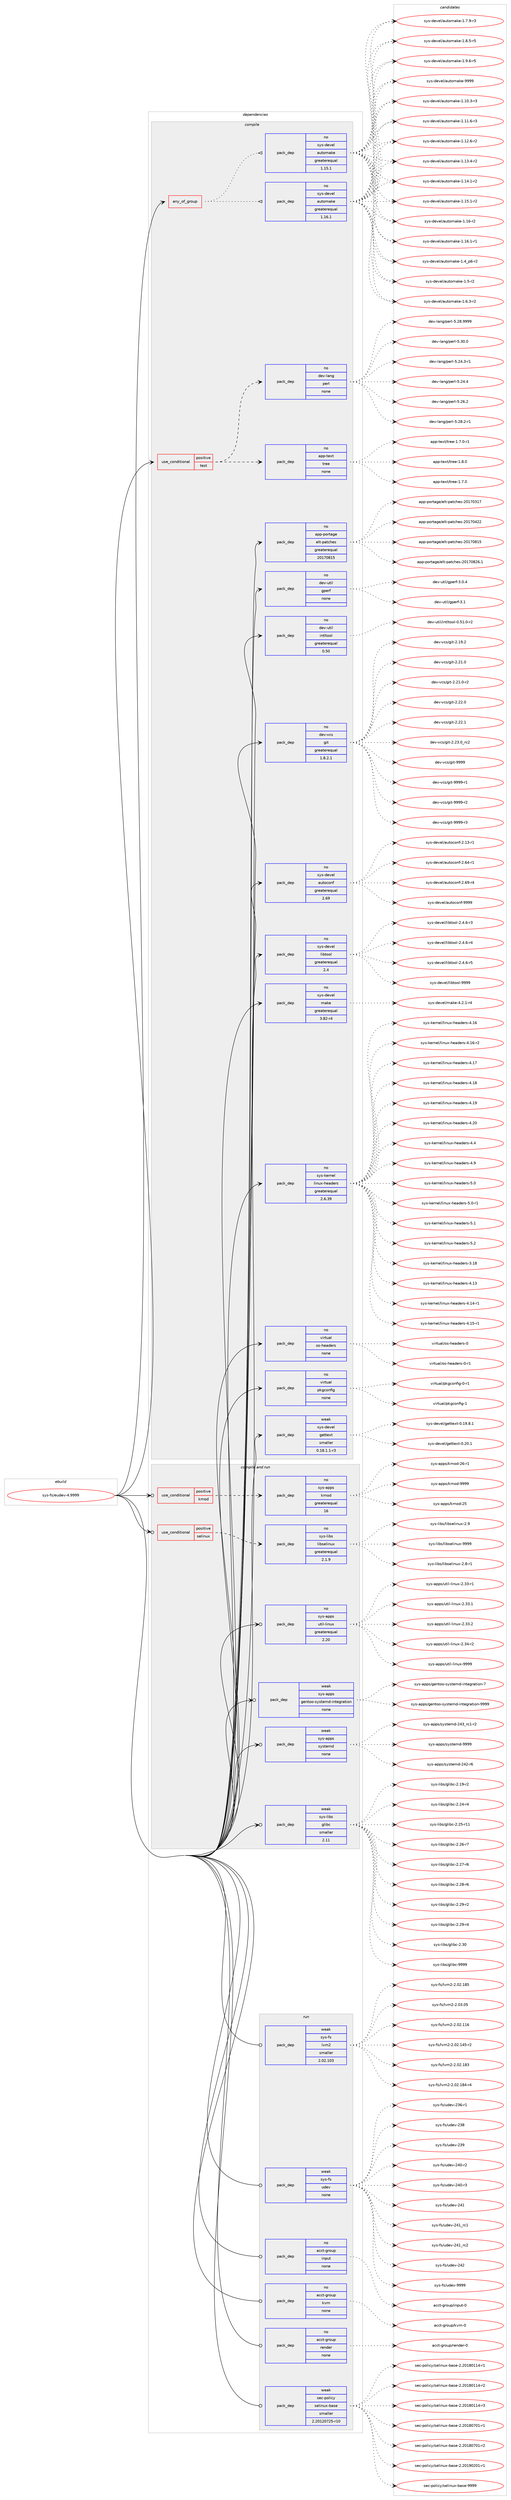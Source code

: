 digraph prolog {

# *************
# Graph options
# *************

newrank=true;
concentrate=true;
compound=true;
graph [rankdir=LR,fontname=Helvetica,fontsize=10,ranksep=1.5];#, ranksep=2.5, nodesep=0.2];
edge  [arrowhead=vee];
node  [fontname=Helvetica,fontsize=10];

# **********
# The ebuild
# **********

subgraph cluster_leftcol {
color=gray;
rank=same;
label=<<i>ebuild</i>>;
id [label="sys-fs/eudev-4.9999", color=red, width=4, href="../sys-fs/eudev-4.9999.svg"];
}

# ****************
# The dependencies
# ****************

subgraph cluster_midcol {
color=gray;
label=<<i>dependencies</i>>;
subgraph cluster_compile {
fillcolor="#eeeeee";
style=filled;
label=<<i>compile</i>>;
subgraph any16 {
dependency1351 [label=<<TABLE BORDER="0" CELLBORDER="1" CELLSPACING="0" CELLPADDING="4"><TR><TD CELLPADDING="10">any_of_group</TD></TR></TABLE>>, shape=none, color=red];subgraph pack1013 {
dependency1352 [label=<<TABLE BORDER="0" CELLBORDER="1" CELLSPACING="0" CELLPADDING="4" WIDTH="220"><TR><TD ROWSPAN="6" CELLPADDING="30">pack_dep</TD></TR><TR><TD WIDTH="110">no</TD></TR><TR><TD>sys-devel</TD></TR><TR><TD>automake</TD></TR><TR><TD>greaterequal</TD></TR><TR><TD>1.16.1</TD></TR></TABLE>>, shape=none, color=blue];
}
dependency1351:e -> dependency1352:w [weight=20,style="dotted",arrowhead="oinv"];
subgraph pack1014 {
dependency1353 [label=<<TABLE BORDER="0" CELLBORDER="1" CELLSPACING="0" CELLPADDING="4" WIDTH="220"><TR><TD ROWSPAN="6" CELLPADDING="30">pack_dep</TD></TR><TR><TD WIDTH="110">no</TD></TR><TR><TD>sys-devel</TD></TR><TR><TD>automake</TD></TR><TR><TD>greaterequal</TD></TR><TR><TD>1.15.1</TD></TR></TABLE>>, shape=none, color=blue];
}
dependency1351:e -> dependency1353:w [weight=20,style="dotted",arrowhead="oinv"];
}
id:e -> dependency1351:w [weight=20,style="solid",arrowhead="vee"];
subgraph cond323 {
dependency1354 [label=<<TABLE BORDER="0" CELLBORDER="1" CELLSPACING="0" CELLPADDING="4"><TR><TD ROWSPAN="3" CELLPADDING="10">use_conditional</TD></TR><TR><TD>positive</TD></TR><TR><TD>test</TD></TR></TABLE>>, shape=none, color=red];
subgraph pack1015 {
dependency1355 [label=<<TABLE BORDER="0" CELLBORDER="1" CELLSPACING="0" CELLPADDING="4" WIDTH="220"><TR><TD ROWSPAN="6" CELLPADDING="30">pack_dep</TD></TR><TR><TD WIDTH="110">no</TD></TR><TR><TD>app-text</TD></TR><TR><TD>tree</TD></TR><TR><TD>none</TD></TR><TR><TD></TD></TR></TABLE>>, shape=none, color=blue];
}
dependency1354:e -> dependency1355:w [weight=20,style="dashed",arrowhead="vee"];
subgraph pack1016 {
dependency1356 [label=<<TABLE BORDER="0" CELLBORDER="1" CELLSPACING="0" CELLPADDING="4" WIDTH="220"><TR><TD ROWSPAN="6" CELLPADDING="30">pack_dep</TD></TR><TR><TD WIDTH="110">no</TD></TR><TR><TD>dev-lang</TD></TR><TR><TD>perl</TD></TR><TR><TD>none</TD></TR><TR><TD></TD></TR></TABLE>>, shape=none, color=blue];
}
dependency1354:e -> dependency1356:w [weight=20,style="dashed",arrowhead="vee"];
}
id:e -> dependency1354:w [weight=20,style="solid",arrowhead="vee"];
subgraph pack1017 {
dependency1357 [label=<<TABLE BORDER="0" CELLBORDER="1" CELLSPACING="0" CELLPADDING="4" WIDTH="220"><TR><TD ROWSPAN="6" CELLPADDING="30">pack_dep</TD></TR><TR><TD WIDTH="110">no</TD></TR><TR><TD>app-portage</TD></TR><TR><TD>elt-patches</TD></TR><TR><TD>greaterequal</TD></TR><TR><TD>20170815</TD></TR></TABLE>>, shape=none, color=blue];
}
id:e -> dependency1357:w [weight=20,style="solid",arrowhead="vee"];
subgraph pack1018 {
dependency1358 [label=<<TABLE BORDER="0" CELLBORDER="1" CELLSPACING="0" CELLPADDING="4" WIDTH="220"><TR><TD ROWSPAN="6" CELLPADDING="30">pack_dep</TD></TR><TR><TD WIDTH="110">no</TD></TR><TR><TD>dev-util</TD></TR><TR><TD>gperf</TD></TR><TR><TD>none</TD></TR><TR><TD></TD></TR></TABLE>>, shape=none, color=blue];
}
id:e -> dependency1358:w [weight=20,style="solid",arrowhead="vee"];
subgraph pack1019 {
dependency1359 [label=<<TABLE BORDER="0" CELLBORDER="1" CELLSPACING="0" CELLPADDING="4" WIDTH="220"><TR><TD ROWSPAN="6" CELLPADDING="30">pack_dep</TD></TR><TR><TD WIDTH="110">no</TD></TR><TR><TD>dev-util</TD></TR><TR><TD>intltool</TD></TR><TR><TD>greaterequal</TD></TR><TR><TD>0.50</TD></TR></TABLE>>, shape=none, color=blue];
}
id:e -> dependency1359:w [weight=20,style="solid",arrowhead="vee"];
subgraph pack1020 {
dependency1360 [label=<<TABLE BORDER="0" CELLBORDER="1" CELLSPACING="0" CELLPADDING="4" WIDTH="220"><TR><TD ROWSPAN="6" CELLPADDING="30">pack_dep</TD></TR><TR><TD WIDTH="110">no</TD></TR><TR><TD>dev-vcs</TD></TR><TR><TD>git</TD></TR><TR><TD>greaterequal</TD></TR><TR><TD>1.8.2.1</TD></TR></TABLE>>, shape=none, color=blue];
}
id:e -> dependency1360:w [weight=20,style="solid",arrowhead="vee"];
subgraph pack1021 {
dependency1361 [label=<<TABLE BORDER="0" CELLBORDER="1" CELLSPACING="0" CELLPADDING="4" WIDTH="220"><TR><TD ROWSPAN="6" CELLPADDING="30">pack_dep</TD></TR><TR><TD WIDTH="110">no</TD></TR><TR><TD>sys-devel</TD></TR><TR><TD>autoconf</TD></TR><TR><TD>greaterequal</TD></TR><TR><TD>2.69</TD></TR></TABLE>>, shape=none, color=blue];
}
id:e -> dependency1361:w [weight=20,style="solid",arrowhead="vee"];
subgraph pack1022 {
dependency1362 [label=<<TABLE BORDER="0" CELLBORDER="1" CELLSPACING="0" CELLPADDING="4" WIDTH="220"><TR><TD ROWSPAN="6" CELLPADDING="30">pack_dep</TD></TR><TR><TD WIDTH="110">no</TD></TR><TR><TD>sys-devel</TD></TR><TR><TD>libtool</TD></TR><TR><TD>greaterequal</TD></TR><TR><TD>2.4</TD></TR></TABLE>>, shape=none, color=blue];
}
id:e -> dependency1362:w [weight=20,style="solid",arrowhead="vee"];
subgraph pack1023 {
dependency1363 [label=<<TABLE BORDER="0" CELLBORDER="1" CELLSPACING="0" CELLPADDING="4" WIDTH="220"><TR><TD ROWSPAN="6" CELLPADDING="30">pack_dep</TD></TR><TR><TD WIDTH="110">no</TD></TR><TR><TD>sys-devel</TD></TR><TR><TD>make</TD></TR><TR><TD>greaterequal</TD></TR><TR><TD>3.82-r4</TD></TR></TABLE>>, shape=none, color=blue];
}
id:e -> dependency1363:w [weight=20,style="solid",arrowhead="vee"];
subgraph pack1024 {
dependency1364 [label=<<TABLE BORDER="0" CELLBORDER="1" CELLSPACING="0" CELLPADDING="4" WIDTH="220"><TR><TD ROWSPAN="6" CELLPADDING="30">pack_dep</TD></TR><TR><TD WIDTH="110">no</TD></TR><TR><TD>sys-kernel</TD></TR><TR><TD>linux-headers</TD></TR><TR><TD>greaterequal</TD></TR><TR><TD>2.6.39</TD></TR></TABLE>>, shape=none, color=blue];
}
id:e -> dependency1364:w [weight=20,style="solid",arrowhead="vee"];
subgraph pack1025 {
dependency1365 [label=<<TABLE BORDER="0" CELLBORDER="1" CELLSPACING="0" CELLPADDING="4" WIDTH="220"><TR><TD ROWSPAN="6" CELLPADDING="30">pack_dep</TD></TR><TR><TD WIDTH="110">no</TD></TR><TR><TD>virtual</TD></TR><TR><TD>os-headers</TD></TR><TR><TD>none</TD></TR><TR><TD></TD></TR></TABLE>>, shape=none, color=blue];
}
id:e -> dependency1365:w [weight=20,style="solid",arrowhead="vee"];
subgraph pack1026 {
dependency1366 [label=<<TABLE BORDER="0" CELLBORDER="1" CELLSPACING="0" CELLPADDING="4" WIDTH="220"><TR><TD ROWSPAN="6" CELLPADDING="30">pack_dep</TD></TR><TR><TD WIDTH="110">no</TD></TR><TR><TD>virtual</TD></TR><TR><TD>pkgconfig</TD></TR><TR><TD>none</TD></TR><TR><TD></TD></TR></TABLE>>, shape=none, color=blue];
}
id:e -> dependency1366:w [weight=20,style="solid",arrowhead="vee"];
subgraph pack1027 {
dependency1367 [label=<<TABLE BORDER="0" CELLBORDER="1" CELLSPACING="0" CELLPADDING="4" WIDTH="220"><TR><TD ROWSPAN="6" CELLPADDING="30">pack_dep</TD></TR><TR><TD WIDTH="110">weak</TD></TR><TR><TD>sys-devel</TD></TR><TR><TD>gettext</TD></TR><TR><TD>smaller</TD></TR><TR><TD>0.18.1.1-r3</TD></TR></TABLE>>, shape=none, color=blue];
}
id:e -> dependency1367:w [weight=20,style="solid",arrowhead="vee"];
}
subgraph cluster_compileandrun {
fillcolor="#eeeeee";
style=filled;
label=<<i>compile and run</i>>;
subgraph cond324 {
dependency1368 [label=<<TABLE BORDER="0" CELLBORDER="1" CELLSPACING="0" CELLPADDING="4"><TR><TD ROWSPAN="3" CELLPADDING="10">use_conditional</TD></TR><TR><TD>positive</TD></TR><TR><TD>kmod</TD></TR></TABLE>>, shape=none, color=red];
subgraph pack1028 {
dependency1369 [label=<<TABLE BORDER="0" CELLBORDER="1" CELLSPACING="0" CELLPADDING="4" WIDTH="220"><TR><TD ROWSPAN="6" CELLPADDING="30">pack_dep</TD></TR><TR><TD WIDTH="110">no</TD></TR><TR><TD>sys-apps</TD></TR><TR><TD>kmod</TD></TR><TR><TD>greaterequal</TD></TR><TR><TD>16</TD></TR></TABLE>>, shape=none, color=blue];
}
dependency1368:e -> dependency1369:w [weight=20,style="dashed",arrowhead="vee"];
}
id:e -> dependency1368:w [weight=20,style="solid",arrowhead="odotvee"];
subgraph cond325 {
dependency1370 [label=<<TABLE BORDER="0" CELLBORDER="1" CELLSPACING="0" CELLPADDING="4"><TR><TD ROWSPAN="3" CELLPADDING="10">use_conditional</TD></TR><TR><TD>positive</TD></TR><TR><TD>selinux</TD></TR></TABLE>>, shape=none, color=red];
subgraph pack1029 {
dependency1371 [label=<<TABLE BORDER="0" CELLBORDER="1" CELLSPACING="0" CELLPADDING="4" WIDTH="220"><TR><TD ROWSPAN="6" CELLPADDING="30">pack_dep</TD></TR><TR><TD WIDTH="110">no</TD></TR><TR><TD>sys-libs</TD></TR><TR><TD>libselinux</TD></TR><TR><TD>greaterequal</TD></TR><TR><TD>2.1.9</TD></TR></TABLE>>, shape=none, color=blue];
}
dependency1370:e -> dependency1371:w [weight=20,style="dashed",arrowhead="vee"];
}
id:e -> dependency1370:w [weight=20,style="solid",arrowhead="odotvee"];
subgraph pack1030 {
dependency1372 [label=<<TABLE BORDER="0" CELLBORDER="1" CELLSPACING="0" CELLPADDING="4" WIDTH="220"><TR><TD ROWSPAN="6" CELLPADDING="30">pack_dep</TD></TR><TR><TD WIDTH="110">no</TD></TR><TR><TD>sys-apps</TD></TR><TR><TD>util-linux</TD></TR><TR><TD>greaterequal</TD></TR><TR><TD>2.20</TD></TR></TABLE>>, shape=none, color=blue];
}
id:e -> dependency1372:w [weight=20,style="solid",arrowhead="odotvee"];
subgraph pack1031 {
dependency1373 [label=<<TABLE BORDER="0" CELLBORDER="1" CELLSPACING="0" CELLPADDING="4" WIDTH="220"><TR><TD ROWSPAN="6" CELLPADDING="30">pack_dep</TD></TR><TR><TD WIDTH="110">weak</TD></TR><TR><TD>sys-apps</TD></TR><TR><TD>gentoo-systemd-integration</TD></TR><TR><TD>none</TD></TR><TR><TD></TD></TR></TABLE>>, shape=none, color=blue];
}
id:e -> dependency1373:w [weight=20,style="solid",arrowhead="odotvee"];
subgraph pack1032 {
dependency1374 [label=<<TABLE BORDER="0" CELLBORDER="1" CELLSPACING="0" CELLPADDING="4" WIDTH="220"><TR><TD ROWSPAN="6" CELLPADDING="30">pack_dep</TD></TR><TR><TD WIDTH="110">weak</TD></TR><TR><TD>sys-apps</TD></TR><TR><TD>systemd</TD></TR><TR><TD>none</TD></TR><TR><TD></TD></TR></TABLE>>, shape=none, color=blue];
}
id:e -> dependency1374:w [weight=20,style="solid",arrowhead="odotvee"];
subgraph pack1033 {
dependency1375 [label=<<TABLE BORDER="0" CELLBORDER="1" CELLSPACING="0" CELLPADDING="4" WIDTH="220"><TR><TD ROWSPAN="6" CELLPADDING="30">pack_dep</TD></TR><TR><TD WIDTH="110">weak</TD></TR><TR><TD>sys-libs</TD></TR><TR><TD>glibc</TD></TR><TR><TD>smaller</TD></TR><TR><TD>2.11</TD></TR></TABLE>>, shape=none, color=blue];
}
id:e -> dependency1375:w [weight=20,style="solid",arrowhead="odotvee"];
}
subgraph cluster_run {
fillcolor="#eeeeee";
style=filled;
label=<<i>run</i>>;
subgraph pack1034 {
dependency1376 [label=<<TABLE BORDER="0" CELLBORDER="1" CELLSPACING="0" CELLPADDING="4" WIDTH="220"><TR><TD ROWSPAN="6" CELLPADDING="30">pack_dep</TD></TR><TR><TD WIDTH="110">no</TD></TR><TR><TD>acct-group</TD></TR><TR><TD>input</TD></TR><TR><TD>none</TD></TR><TR><TD></TD></TR></TABLE>>, shape=none, color=blue];
}
id:e -> dependency1376:w [weight=20,style="solid",arrowhead="odot"];
subgraph pack1035 {
dependency1377 [label=<<TABLE BORDER="0" CELLBORDER="1" CELLSPACING="0" CELLPADDING="4" WIDTH="220"><TR><TD ROWSPAN="6" CELLPADDING="30">pack_dep</TD></TR><TR><TD WIDTH="110">no</TD></TR><TR><TD>acct-group</TD></TR><TR><TD>kvm</TD></TR><TR><TD>none</TD></TR><TR><TD></TD></TR></TABLE>>, shape=none, color=blue];
}
id:e -> dependency1377:w [weight=20,style="solid",arrowhead="odot"];
subgraph pack1036 {
dependency1378 [label=<<TABLE BORDER="0" CELLBORDER="1" CELLSPACING="0" CELLPADDING="4" WIDTH="220"><TR><TD ROWSPAN="6" CELLPADDING="30">pack_dep</TD></TR><TR><TD WIDTH="110">no</TD></TR><TR><TD>acct-group</TD></TR><TR><TD>render</TD></TR><TR><TD>none</TD></TR><TR><TD></TD></TR></TABLE>>, shape=none, color=blue];
}
id:e -> dependency1378:w [weight=20,style="solid",arrowhead="odot"];
subgraph pack1037 {
dependency1379 [label=<<TABLE BORDER="0" CELLBORDER="1" CELLSPACING="0" CELLPADDING="4" WIDTH="220"><TR><TD ROWSPAN="6" CELLPADDING="30">pack_dep</TD></TR><TR><TD WIDTH="110">weak</TD></TR><TR><TD>sec-policy</TD></TR><TR><TD>selinux-base</TD></TR><TR><TD>smaller</TD></TR><TR><TD>2.20120725-r10</TD></TR></TABLE>>, shape=none, color=blue];
}
id:e -> dependency1379:w [weight=20,style="solid",arrowhead="odot"];
subgraph pack1038 {
dependency1380 [label=<<TABLE BORDER="0" CELLBORDER="1" CELLSPACING="0" CELLPADDING="4" WIDTH="220"><TR><TD ROWSPAN="6" CELLPADDING="30">pack_dep</TD></TR><TR><TD WIDTH="110">weak</TD></TR><TR><TD>sys-fs</TD></TR><TR><TD>lvm2</TD></TR><TR><TD>smaller</TD></TR><TR><TD>2.02.103</TD></TR></TABLE>>, shape=none, color=blue];
}
id:e -> dependency1380:w [weight=20,style="solid",arrowhead="odot"];
subgraph pack1039 {
dependency1381 [label=<<TABLE BORDER="0" CELLBORDER="1" CELLSPACING="0" CELLPADDING="4" WIDTH="220"><TR><TD ROWSPAN="6" CELLPADDING="30">pack_dep</TD></TR><TR><TD WIDTH="110">weak</TD></TR><TR><TD>sys-fs</TD></TR><TR><TD>udev</TD></TR><TR><TD>none</TD></TR><TR><TD></TD></TR></TABLE>>, shape=none, color=blue];
}
id:e -> dependency1381:w [weight=20,style="solid",arrowhead="odot"];
}
}

# **************
# The candidates
# **************

subgraph cluster_choices {
rank=same;
color=gray;
label=<<i>candidates</i>>;

subgraph choice1013 {
color=black;
nodesep=1;
choice11512111545100101118101108479711711611110997107101454946494846514511451 [label="sys-devel/automake-1.10.3-r3", color=red, width=4,href="../sys-devel/automake-1.10.3-r3.svg"];
choice11512111545100101118101108479711711611110997107101454946494946544511451 [label="sys-devel/automake-1.11.6-r3", color=red, width=4,href="../sys-devel/automake-1.11.6-r3.svg"];
choice11512111545100101118101108479711711611110997107101454946495046544511450 [label="sys-devel/automake-1.12.6-r2", color=red, width=4,href="../sys-devel/automake-1.12.6-r2.svg"];
choice11512111545100101118101108479711711611110997107101454946495146524511450 [label="sys-devel/automake-1.13.4-r2", color=red, width=4,href="../sys-devel/automake-1.13.4-r2.svg"];
choice11512111545100101118101108479711711611110997107101454946495246494511450 [label="sys-devel/automake-1.14.1-r2", color=red, width=4,href="../sys-devel/automake-1.14.1-r2.svg"];
choice11512111545100101118101108479711711611110997107101454946495346494511450 [label="sys-devel/automake-1.15.1-r2", color=red, width=4,href="../sys-devel/automake-1.15.1-r2.svg"];
choice1151211154510010111810110847971171161111099710710145494649544511450 [label="sys-devel/automake-1.16-r2", color=red, width=4,href="../sys-devel/automake-1.16-r2.svg"];
choice11512111545100101118101108479711711611110997107101454946495446494511449 [label="sys-devel/automake-1.16.1-r1", color=red, width=4,href="../sys-devel/automake-1.16.1-r1.svg"];
choice115121115451001011181011084797117116111109971071014549465295112544511450 [label="sys-devel/automake-1.4_p6-r2", color=red, width=4,href="../sys-devel/automake-1.4_p6-r2.svg"];
choice11512111545100101118101108479711711611110997107101454946534511450 [label="sys-devel/automake-1.5-r2", color=red, width=4,href="../sys-devel/automake-1.5-r2.svg"];
choice115121115451001011181011084797117116111109971071014549465446514511450 [label="sys-devel/automake-1.6.3-r2", color=red, width=4,href="../sys-devel/automake-1.6.3-r2.svg"];
choice115121115451001011181011084797117116111109971071014549465546574511451 [label="sys-devel/automake-1.7.9-r3", color=red, width=4,href="../sys-devel/automake-1.7.9-r3.svg"];
choice115121115451001011181011084797117116111109971071014549465646534511453 [label="sys-devel/automake-1.8.5-r5", color=red, width=4,href="../sys-devel/automake-1.8.5-r5.svg"];
choice115121115451001011181011084797117116111109971071014549465746544511453 [label="sys-devel/automake-1.9.6-r5", color=red, width=4,href="../sys-devel/automake-1.9.6-r5.svg"];
choice115121115451001011181011084797117116111109971071014557575757 [label="sys-devel/automake-9999", color=red, width=4,href="../sys-devel/automake-9999.svg"];
dependency1352:e -> choice11512111545100101118101108479711711611110997107101454946494846514511451:w [style=dotted,weight="100"];
dependency1352:e -> choice11512111545100101118101108479711711611110997107101454946494946544511451:w [style=dotted,weight="100"];
dependency1352:e -> choice11512111545100101118101108479711711611110997107101454946495046544511450:w [style=dotted,weight="100"];
dependency1352:e -> choice11512111545100101118101108479711711611110997107101454946495146524511450:w [style=dotted,weight="100"];
dependency1352:e -> choice11512111545100101118101108479711711611110997107101454946495246494511450:w [style=dotted,weight="100"];
dependency1352:e -> choice11512111545100101118101108479711711611110997107101454946495346494511450:w [style=dotted,weight="100"];
dependency1352:e -> choice1151211154510010111810110847971171161111099710710145494649544511450:w [style=dotted,weight="100"];
dependency1352:e -> choice11512111545100101118101108479711711611110997107101454946495446494511449:w [style=dotted,weight="100"];
dependency1352:e -> choice115121115451001011181011084797117116111109971071014549465295112544511450:w [style=dotted,weight="100"];
dependency1352:e -> choice11512111545100101118101108479711711611110997107101454946534511450:w [style=dotted,weight="100"];
dependency1352:e -> choice115121115451001011181011084797117116111109971071014549465446514511450:w [style=dotted,weight="100"];
dependency1352:e -> choice115121115451001011181011084797117116111109971071014549465546574511451:w [style=dotted,weight="100"];
dependency1352:e -> choice115121115451001011181011084797117116111109971071014549465646534511453:w [style=dotted,weight="100"];
dependency1352:e -> choice115121115451001011181011084797117116111109971071014549465746544511453:w [style=dotted,weight="100"];
dependency1352:e -> choice115121115451001011181011084797117116111109971071014557575757:w [style=dotted,weight="100"];
}
subgraph choice1014 {
color=black;
nodesep=1;
choice11512111545100101118101108479711711611110997107101454946494846514511451 [label="sys-devel/automake-1.10.3-r3", color=red, width=4,href="../sys-devel/automake-1.10.3-r3.svg"];
choice11512111545100101118101108479711711611110997107101454946494946544511451 [label="sys-devel/automake-1.11.6-r3", color=red, width=4,href="../sys-devel/automake-1.11.6-r3.svg"];
choice11512111545100101118101108479711711611110997107101454946495046544511450 [label="sys-devel/automake-1.12.6-r2", color=red, width=4,href="../sys-devel/automake-1.12.6-r2.svg"];
choice11512111545100101118101108479711711611110997107101454946495146524511450 [label="sys-devel/automake-1.13.4-r2", color=red, width=4,href="../sys-devel/automake-1.13.4-r2.svg"];
choice11512111545100101118101108479711711611110997107101454946495246494511450 [label="sys-devel/automake-1.14.1-r2", color=red, width=4,href="../sys-devel/automake-1.14.1-r2.svg"];
choice11512111545100101118101108479711711611110997107101454946495346494511450 [label="sys-devel/automake-1.15.1-r2", color=red, width=4,href="../sys-devel/automake-1.15.1-r2.svg"];
choice1151211154510010111810110847971171161111099710710145494649544511450 [label="sys-devel/automake-1.16-r2", color=red, width=4,href="../sys-devel/automake-1.16-r2.svg"];
choice11512111545100101118101108479711711611110997107101454946495446494511449 [label="sys-devel/automake-1.16.1-r1", color=red, width=4,href="../sys-devel/automake-1.16.1-r1.svg"];
choice115121115451001011181011084797117116111109971071014549465295112544511450 [label="sys-devel/automake-1.4_p6-r2", color=red, width=4,href="../sys-devel/automake-1.4_p6-r2.svg"];
choice11512111545100101118101108479711711611110997107101454946534511450 [label="sys-devel/automake-1.5-r2", color=red, width=4,href="../sys-devel/automake-1.5-r2.svg"];
choice115121115451001011181011084797117116111109971071014549465446514511450 [label="sys-devel/automake-1.6.3-r2", color=red, width=4,href="../sys-devel/automake-1.6.3-r2.svg"];
choice115121115451001011181011084797117116111109971071014549465546574511451 [label="sys-devel/automake-1.7.9-r3", color=red, width=4,href="../sys-devel/automake-1.7.9-r3.svg"];
choice115121115451001011181011084797117116111109971071014549465646534511453 [label="sys-devel/automake-1.8.5-r5", color=red, width=4,href="../sys-devel/automake-1.8.5-r5.svg"];
choice115121115451001011181011084797117116111109971071014549465746544511453 [label="sys-devel/automake-1.9.6-r5", color=red, width=4,href="../sys-devel/automake-1.9.6-r5.svg"];
choice115121115451001011181011084797117116111109971071014557575757 [label="sys-devel/automake-9999", color=red, width=4,href="../sys-devel/automake-9999.svg"];
dependency1353:e -> choice11512111545100101118101108479711711611110997107101454946494846514511451:w [style=dotted,weight="100"];
dependency1353:e -> choice11512111545100101118101108479711711611110997107101454946494946544511451:w [style=dotted,weight="100"];
dependency1353:e -> choice11512111545100101118101108479711711611110997107101454946495046544511450:w [style=dotted,weight="100"];
dependency1353:e -> choice11512111545100101118101108479711711611110997107101454946495146524511450:w [style=dotted,weight="100"];
dependency1353:e -> choice11512111545100101118101108479711711611110997107101454946495246494511450:w [style=dotted,weight="100"];
dependency1353:e -> choice11512111545100101118101108479711711611110997107101454946495346494511450:w [style=dotted,weight="100"];
dependency1353:e -> choice1151211154510010111810110847971171161111099710710145494649544511450:w [style=dotted,weight="100"];
dependency1353:e -> choice11512111545100101118101108479711711611110997107101454946495446494511449:w [style=dotted,weight="100"];
dependency1353:e -> choice115121115451001011181011084797117116111109971071014549465295112544511450:w [style=dotted,weight="100"];
dependency1353:e -> choice11512111545100101118101108479711711611110997107101454946534511450:w [style=dotted,weight="100"];
dependency1353:e -> choice115121115451001011181011084797117116111109971071014549465446514511450:w [style=dotted,weight="100"];
dependency1353:e -> choice115121115451001011181011084797117116111109971071014549465546574511451:w [style=dotted,weight="100"];
dependency1353:e -> choice115121115451001011181011084797117116111109971071014549465646534511453:w [style=dotted,weight="100"];
dependency1353:e -> choice115121115451001011181011084797117116111109971071014549465746544511453:w [style=dotted,weight="100"];
dependency1353:e -> choice115121115451001011181011084797117116111109971071014557575757:w [style=dotted,weight="100"];
}
subgraph choice1015 {
color=black;
nodesep=1;
choice971121124511610112011647116114101101454946554648 [label="app-text/tree-1.7.0", color=red, width=4,href="../app-text/tree-1.7.0.svg"];
choice9711211245116101120116471161141011014549465546484511449 [label="app-text/tree-1.7.0-r1", color=red, width=4,href="../app-text/tree-1.7.0-r1.svg"];
choice971121124511610112011647116114101101454946564648 [label="app-text/tree-1.8.0", color=red, width=4,href="../app-text/tree-1.8.0.svg"];
dependency1355:e -> choice971121124511610112011647116114101101454946554648:w [style=dotted,weight="100"];
dependency1355:e -> choice9711211245116101120116471161141011014549465546484511449:w [style=dotted,weight="100"];
dependency1355:e -> choice971121124511610112011647116114101101454946564648:w [style=dotted,weight="100"];
}
subgraph choice1016 {
color=black;
nodesep=1;
choice100101118451089711010347112101114108455346505246514511449 [label="dev-lang/perl-5.24.3-r1", color=red, width=4,href="../dev-lang/perl-5.24.3-r1.svg"];
choice10010111845108971101034711210111410845534650524652 [label="dev-lang/perl-5.24.4", color=red, width=4,href="../dev-lang/perl-5.24.4.svg"];
choice10010111845108971101034711210111410845534650544650 [label="dev-lang/perl-5.26.2", color=red, width=4,href="../dev-lang/perl-5.26.2.svg"];
choice100101118451089711010347112101114108455346505646504511449 [label="dev-lang/perl-5.28.2-r1", color=red, width=4,href="../dev-lang/perl-5.28.2-r1.svg"];
choice10010111845108971101034711210111410845534650564657575757 [label="dev-lang/perl-5.28.9999", color=red, width=4,href="../dev-lang/perl-5.28.9999.svg"];
choice10010111845108971101034711210111410845534651484648 [label="dev-lang/perl-5.30.0", color=red, width=4,href="../dev-lang/perl-5.30.0.svg"];
dependency1356:e -> choice100101118451089711010347112101114108455346505246514511449:w [style=dotted,weight="100"];
dependency1356:e -> choice10010111845108971101034711210111410845534650524652:w [style=dotted,weight="100"];
dependency1356:e -> choice10010111845108971101034711210111410845534650544650:w [style=dotted,weight="100"];
dependency1356:e -> choice100101118451089711010347112101114108455346505646504511449:w [style=dotted,weight="100"];
dependency1356:e -> choice10010111845108971101034711210111410845534650564657575757:w [style=dotted,weight="100"];
dependency1356:e -> choice10010111845108971101034711210111410845534651484648:w [style=dotted,weight="100"];
}
subgraph choice1017 {
color=black;
nodesep=1;
choice97112112451121111141169710310147101108116451129711699104101115455048495548514955 [label="app-portage/elt-patches-20170317", color=red, width=4,href="../app-portage/elt-patches-20170317.svg"];
choice97112112451121111141169710310147101108116451129711699104101115455048495548525050 [label="app-portage/elt-patches-20170422", color=red, width=4,href="../app-portage/elt-patches-20170422.svg"];
choice97112112451121111141169710310147101108116451129711699104101115455048495548564953 [label="app-portage/elt-patches-20170815", color=red, width=4,href="../app-portage/elt-patches-20170815.svg"];
choice971121124511211111411697103101471011081164511297116991041011154550484955485650544649 [label="app-portage/elt-patches-20170826.1", color=red, width=4,href="../app-portage/elt-patches-20170826.1.svg"];
dependency1357:e -> choice97112112451121111141169710310147101108116451129711699104101115455048495548514955:w [style=dotted,weight="100"];
dependency1357:e -> choice97112112451121111141169710310147101108116451129711699104101115455048495548525050:w [style=dotted,weight="100"];
dependency1357:e -> choice97112112451121111141169710310147101108116451129711699104101115455048495548564953:w [style=dotted,weight="100"];
dependency1357:e -> choice971121124511211111411697103101471011081164511297116991041011154550484955485650544649:w [style=dotted,weight="100"];
}
subgraph choice1018 {
color=black;
nodesep=1;
choice1001011184511711610510847103112101114102455146484652 [label="dev-util/gperf-3.0.4", color=red, width=4,href="../dev-util/gperf-3.0.4.svg"];
choice100101118451171161051084710311210111410245514649 [label="dev-util/gperf-3.1", color=red, width=4,href="../dev-util/gperf-3.1.svg"];
dependency1358:e -> choice1001011184511711610510847103112101114102455146484652:w [style=dotted,weight="100"];
dependency1358:e -> choice100101118451171161051084710311210111410245514649:w [style=dotted,weight="100"];
}
subgraph choice1019 {
color=black;
nodesep=1;
choice1001011184511711610510847105110116108116111111108454846534946484511450 [label="dev-util/intltool-0.51.0-r2", color=red, width=4,href="../dev-util/intltool-0.51.0-r2.svg"];
dependency1359:e -> choice1001011184511711610510847105110116108116111111108454846534946484511450:w [style=dotted,weight="100"];
}
subgraph choice1020 {
color=black;
nodesep=1;
choice10010111845118991154710310511645504649574650 [label="dev-vcs/git-2.19.2", color=red, width=4,href="../dev-vcs/git-2.19.2.svg"];
choice10010111845118991154710310511645504650494648 [label="dev-vcs/git-2.21.0", color=red, width=4,href="../dev-vcs/git-2.21.0.svg"];
choice100101118451189911547103105116455046504946484511450 [label="dev-vcs/git-2.21.0-r2", color=red, width=4,href="../dev-vcs/git-2.21.0-r2.svg"];
choice10010111845118991154710310511645504650504648 [label="dev-vcs/git-2.22.0", color=red, width=4,href="../dev-vcs/git-2.22.0.svg"];
choice10010111845118991154710310511645504650504649 [label="dev-vcs/git-2.22.1", color=red, width=4,href="../dev-vcs/git-2.22.1.svg"];
choice10010111845118991154710310511645504650514648951149950 [label="dev-vcs/git-2.23.0_rc2", color=red, width=4,href="../dev-vcs/git-2.23.0_rc2.svg"];
choice1001011184511899115471031051164557575757 [label="dev-vcs/git-9999", color=red, width=4,href="../dev-vcs/git-9999.svg"];
choice10010111845118991154710310511645575757574511449 [label="dev-vcs/git-9999-r1", color=red, width=4,href="../dev-vcs/git-9999-r1.svg"];
choice10010111845118991154710310511645575757574511450 [label="dev-vcs/git-9999-r2", color=red, width=4,href="../dev-vcs/git-9999-r2.svg"];
choice10010111845118991154710310511645575757574511451 [label="dev-vcs/git-9999-r3", color=red, width=4,href="../dev-vcs/git-9999-r3.svg"];
dependency1360:e -> choice10010111845118991154710310511645504649574650:w [style=dotted,weight="100"];
dependency1360:e -> choice10010111845118991154710310511645504650494648:w [style=dotted,weight="100"];
dependency1360:e -> choice100101118451189911547103105116455046504946484511450:w [style=dotted,weight="100"];
dependency1360:e -> choice10010111845118991154710310511645504650504648:w [style=dotted,weight="100"];
dependency1360:e -> choice10010111845118991154710310511645504650504649:w [style=dotted,weight="100"];
dependency1360:e -> choice10010111845118991154710310511645504650514648951149950:w [style=dotted,weight="100"];
dependency1360:e -> choice1001011184511899115471031051164557575757:w [style=dotted,weight="100"];
dependency1360:e -> choice10010111845118991154710310511645575757574511449:w [style=dotted,weight="100"];
dependency1360:e -> choice10010111845118991154710310511645575757574511450:w [style=dotted,weight="100"];
dependency1360:e -> choice10010111845118991154710310511645575757574511451:w [style=dotted,weight="100"];
}
subgraph choice1021 {
color=black;
nodesep=1;
choice1151211154510010111810110847971171161119911111010245504649514511449 [label="sys-devel/autoconf-2.13-r1", color=red, width=4,href="../sys-devel/autoconf-2.13-r1.svg"];
choice1151211154510010111810110847971171161119911111010245504654524511449 [label="sys-devel/autoconf-2.64-r1", color=red, width=4,href="../sys-devel/autoconf-2.64-r1.svg"];
choice1151211154510010111810110847971171161119911111010245504654574511452 [label="sys-devel/autoconf-2.69-r4", color=red, width=4,href="../sys-devel/autoconf-2.69-r4.svg"];
choice115121115451001011181011084797117116111991111101024557575757 [label="sys-devel/autoconf-9999", color=red, width=4,href="../sys-devel/autoconf-9999.svg"];
dependency1361:e -> choice1151211154510010111810110847971171161119911111010245504649514511449:w [style=dotted,weight="100"];
dependency1361:e -> choice1151211154510010111810110847971171161119911111010245504654524511449:w [style=dotted,weight="100"];
dependency1361:e -> choice1151211154510010111810110847971171161119911111010245504654574511452:w [style=dotted,weight="100"];
dependency1361:e -> choice115121115451001011181011084797117116111991111101024557575757:w [style=dotted,weight="100"];
}
subgraph choice1022 {
color=black;
nodesep=1;
choice1151211154510010111810110847108105981161111111084550465246544511451 [label="sys-devel/libtool-2.4.6-r3", color=red, width=4,href="../sys-devel/libtool-2.4.6-r3.svg"];
choice1151211154510010111810110847108105981161111111084550465246544511452 [label="sys-devel/libtool-2.4.6-r4", color=red, width=4,href="../sys-devel/libtool-2.4.6-r4.svg"];
choice1151211154510010111810110847108105981161111111084550465246544511453 [label="sys-devel/libtool-2.4.6-r5", color=red, width=4,href="../sys-devel/libtool-2.4.6-r5.svg"];
choice1151211154510010111810110847108105981161111111084557575757 [label="sys-devel/libtool-9999", color=red, width=4,href="../sys-devel/libtool-9999.svg"];
dependency1362:e -> choice1151211154510010111810110847108105981161111111084550465246544511451:w [style=dotted,weight="100"];
dependency1362:e -> choice1151211154510010111810110847108105981161111111084550465246544511452:w [style=dotted,weight="100"];
dependency1362:e -> choice1151211154510010111810110847108105981161111111084550465246544511453:w [style=dotted,weight="100"];
dependency1362:e -> choice1151211154510010111810110847108105981161111111084557575757:w [style=dotted,weight="100"];
}
subgraph choice1023 {
color=black;
nodesep=1;
choice1151211154510010111810110847109971071014552465046494511452 [label="sys-devel/make-4.2.1-r4", color=red, width=4,href="../sys-devel/make-4.2.1-r4.svg"];
dependency1363:e -> choice1151211154510010111810110847109971071014552465046494511452:w [style=dotted,weight="100"];
}
subgraph choice1024 {
color=black;
nodesep=1;
choice115121115451071011141101011084710810511011712045104101971001011141154551464956 [label="sys-kernel/linux-headers-3.18", color=red, width=4,href="../sys-kernel/linux-headers-3.18.svg"];
choice115121115451071011141101011084710810511011712045104101971001011141154552464951 [label="sys-kernel/linux-headers-4.13", color=red, width=4,href="../sys-kernel/linux-headers-4.13.svg"];
choice1151211154510710111411010110847108105110117120451041019710010111411545524649524511449 [label="sys-kernel/linux-headers-4.14-r1", color=red, width=4,href="../sys-kernel/linux-headers-4.14-r1.svg"];
choice1151211154510710111411010110847108105110117120451041019710010111411545524649534511449 [label="sys-kernel/linux-headers-4.15-r1", color=red, width=4,href="../sys-kernel/linux-headers-4.15-r1.svg"];
choice115121115451071011141101011084710810511011712045104101971001011141154552464954 [label="sys-kernel/linux-headers-4.16", color=red, width=4,href="../sys-kernel/linux-headers-4.16.svg"];
choice1151211154510710111411010110847108105110117120451041019710010111411545524649544511450 [label="sys-kernel/linux-headers-4.16-r2", color=red, width=4,href="../sys-kernel/linux-headers-4.16-r2.svg"];
choice115121115451071011141101011084710810511011712045104101971001011141154552464955 [label="sys-kernel/linux-headers-4.17", color=red, width=4,href="../sys-kernel/linux-headers-4.17.svg"];
choice115121115451071011141101011084710810511011712045104101971001011141154552464956 [label="sys-kernel/linux-headers-4.18", color=red, width=4,href="../sys-kernel/linux-headers-4.18.svg"];
choice115121115451071011141101011084710810511011712045104101971001011141154552464957 [label="sys-kernel/linux-headers-4.19", color=red, width=4,href="../sys-kernel/linux-headers-4.19.svg"];
choice115121115451071011141101011084710810511011712045104101971001011141154552465048 [label="sys-kernel/linux-headers-4.20", color=red, width=4,href="../sys-kernel/linux-headers-4.20.svg"];
choice1151211154510710111411010110847108105110117120451041019710010111411545524652 [label="sys-kernel/linux-headers-4.4", color=red, width=4,href="../sys-kernel/linux-headers-4.4.svg"];
choice1151211154510710111411010110847108105110117120451041019710010111411545524657 [label="sys-kernel/linux-headers-4.9", color=red, width=4,href="../sys-kernel/linux-headers-4.9.svg"];
choice1151211154510710111411010110847108105110117120451041019710010111411545534648 [label="sys-kernel/linux-headers-5.0", color=red, width=4,href="../sys-kernel/linux-headers-5.0.svg"];
choice11512111545107101114110101108471081051101171204510410197100101114115455346484511449 [label="sys-kernel/linux-headers-5.0-r1", color=red, width=4,href="../sys-kernel/linux-headers-5.0-r1.svg"];
choice1151211154510710111411010110847108105110117120451041019710010111411545534649 [label="sys-kernel/linux-headers-5.1", color=red, width=4,href="../sys-kernel/linux-headers-5.1.svg"];
choice1151211154510710111411010110847108105110117120451041019710010111411545534650 [label="sys-kernel/linux-headers-5.2", color=red, width=4,href="../sys-kernel/linux-headers-5.2.svg"];
dependency1364:e -> choice115121115451071011141101011084710810511011712045104101971001011141154551464956:w [style=dotted,weight="100"];
dependency1364:e -> choice115121115451071011141101011084710810511011712045104101971001011141154552464951:w [style=dotted,weight="100"];
dependency1364:e -> choice1151211154510710111411010110847108105110117120451041019710010111411545524649524511449:w [style=dotted,weight="100"];
dependency1364:e -> choice1151211154510710111411010110847108105110117120451041019710010111411545524649534511449:w [style=dotted,weight="100"];
dependency1364:e -> choice115121115451071011141101011084710810511011712045104101971001011141154552464954:w [style=dotted,weight="100"];
dependency1364:e -> choice1151211154510710111411010110847108105110117120451041019710010111411545524649544511450:w [style=dotted,weight="100"];
dependency1364:e -> choice115121115451071011141101011084710810511011712045104101971001011141154552464955:w [style=dotted,weight="100"];
dependency1364:e -> choice115121115451071011141101011084710810511011712045104101971001011141154552464956:w [style=dotted,weight="100"];
dependency1364:e -> choice115121115451071011141101011084710810511011712045104101971001011141154552464957:w [style=dotted,weight="100"];
dependency1364:e -> choice115121115451071011141101011084710810511011712045104101971001011141154552465048:w [style=dotted,weight="100"];
dependency1364:e -> choice1151211154510710111411010110847108105110117120451041019710010111411545524652:w [style=dotted,weight="100"];
dependency1364:e -> choice1151211154510710111411010110847108105110117120451041019710010111411545524657:w [style=dotted,weight="100"];
dependency1364:e -> choice1151211154510710111411010110847108105110117120451041019710010111411545534648:w [style=dotted,weight="100"];
dependency1364:e -> choice11512111545107101114110101108471081051101171204510410197100101114115455346484511449:w [style=dotted,weight="100"];
dependency1364:e -> choice1151211154510710111411010110847108105110117120451041019710010111411545534649:w [style=dotted,weight="100"];
dependency1364:e -> choice1151211154510710111411010110847108105110117120451041019710010111411545534650:w [style=dotted,weight="100"];
}
subgraph choice1025 {
color=black;
nodesep=1;
choice118105114116117971084711111545104101971001011141154548 [label="virtual/os-headers-0", color=red, width=4,href="../virtual/os-headers-0.svg"];
choice1181051141161179710847111115451041019710010111411545484511449 [label="virtual/os-headers-0-r1", color=red, width=4,href="../virtual/os-headers-0-r1.svg"];
dependency1365:e -> choice118105114116117971084711111545104101971001011141154548:w [style=dotted,weight="100"];
dependency1365:e -> choice1181051141161179710847111115451041019710010111411545484511449:w [style=dotted,weight="100"];
}
subgraph choice1026 {
color=black;
nodesep=1;
choice11810511411611797108471121071039911111010210510345484511449 [label="virtual/pkgconfig-0-r1", color=red, width=4,href="../virtual/pkgconfig-0-r1.svg"];
choice1181051141161179710847112107103991111101021051034549 [label="virtual/pkgconfig-1", color=red, width=4,href="../virtual/pkgconfig-1.svg"];
dependency1366:e -> choice11810511411611797108471121071039911111010210510345484511449:w [style=dotted,weight="100"];
dependency1366:e -> choice1181051141161179710847112107103991111101021051034549:w [style=dotted,weight="100"];
}
subgraph choice1027 {
color=black;
nodesep=1;
choice1151211154510010111810110847103101116116101120116454846495746564649 [label="sys-devel/gettext-0.19.8.1", color=red, width=4,href="../sys-devel/gettext-0.19.8.1.svg"];
choice115121115451001011181011084710310111611610112011645484650484649 [label="sys-devel/gettext-0.20.1", color=red, width=4,href="../sys-devel/gettext-0.20.1.svg"];
dependency1367:e -> choice1151211154510010111810110847103101116116101120116454846495746564649:w [style=dotted,weight="100"];
dependency1367:e -> choice115121115451001011181011084710310111611610112011645484650484649:w [style=dotted,weight="100"];
}
subgraph choice1028 {
color=black;
nodesep=1;
choice115121115459711211211547107109111100455053 [label="sys-apps/kmod-25", color=red, width=4,href="../sys-apps/kmod-25.svg"];
choice1151211154597112112115471071091111004550544511449 [label="sys-apps/kmod-26-r1", color=red, width=4,href="../sys-apps/kmod-26-r1.svg"];
choice1151211154597112112115471071091111004557575757 [label="sys-apps/kmod-9999", color=red, width=4,href="../sys-apps/kmod-9999.svg"];
dependency1369:e -> choice115121115459711211211547107109111100455053:w [style=dotted,weight="100"];
dependency1369:e -> choice1151211154597112112115471071091111004550544511449:w [style=dotted,weight="100"];
dependency1369:e -> choice1151211154597112112115471071091111004557575757:w [style=dotted,weight="100"];
}
subgraph choice1029 {
color=black;
nodesep=1;
choice11512111545108105981154710810598115101108105110117120455046564511449 [label="sys-libs/libselinux-2.8-r1", color=red, width=4,href="../sys-libs/libselinux-2.8-r1.svg"];
choice1151211154510810598115471081059811510110810511011712045504657 [label="sys-libs/libselinux-2.9", color=red, width=4,href="../sys-libs/libselinux-2.9.svg"];
choice115121115451081059811547108105981151011081051101171204557575757 [label="sys-libs/libselinux-9999", color=red, width=4,href="../sys-libs/libselinux-9999.svg"];
dependency1371:e -> choice11512111545108105981154710810598115101108105110117120455046564511449:w [style=dotted,weight="100"];
dependency1371:e -> choice1151211154510810598115471081059811510110810511011712045504657:w [style=dotted,weight="100"];
dependency1371:e -> choice115121115451081059811547108105981151011081051101171204557575757:w [style=dotted,weight="100"];
}
subgraph choice1030 {
color=black;
nodesep=1;
choice1151211154597112112115471171161051084510810511011712045504651514511449 [label="sys-apps/util-linux-2.33-r1", color=red, width=4,href="../sys-apps/util-linux-2.33-r1.svg"];
choice1151211154597112112115471171161051084510810511011712045504651514649 [label="sys-apps/util-linux-2.33.1", color=red, width=4,href="../sys-apps/util-linux-2.33.1.svg"];
choice1151211154597112112115471171161051084510810511011712045504651514650 [label="sys-apps/util-linux-2.33.2", color=red, width=4,href="../sys-apps/util-linux-2.33.2.svg"];
choice1151211154597112112115471171161051084510810511011712045504651524511450 [label="sys-apps/util-linux-2.34-r2", color=red, width=4,href="../sys-apps/util-linux-2.34-r2.svg"];
choice115121115459711211211547117116105108451081051101171204557575757 [label="sys-apps/util-linux-9999", color=red, width=4,href="../sys-apps/util-linux-9999.svg"];
dependency1372:e -> choice1151211154597112112115471171161051084510810511011712045504651514511449:w [style=dotted,weight="100"];
dependency1372:e -> choice1151211154597112112115471171161051084510810511011712045504651514649:w [style=dotted,weight="100"];
dependency1372:e -> choice1151211154597112112115471171161051084510810511011712045504651514650:w [style=dotted,weight="100"];
dependency1372:e -> choice1151211154597112112115471171161051084510810511011712045504651524511450:w [style=dotted,weight="100"];
dependency1372:e -> choice115121115459711211211547117116105108451081051101171204557575757:w [style=dotted,weight="100"];
}
subgraph choice1031 {
color=black;
nodesep=1;
choice1151211154597112112115471031011101161111114511512111511610110910045105110116101103114971161051111104555 [label="sys-apps/gentoo-systemd-integration-7", color=red, width=4,href="../sys-apps/gentoo-systemd-integration-7.svg"];
choice1151211154597112112115471031011101161111114511512111511610110910045105110116101103114971161051111104557575757 [label="sys-apps/gentoo-systemd-integration-9999", color=red, width=4,href="../sys-apps/gentoo-systemd-integration-9999.svg"];
dependency1373:e -> choice1151211154597112112115471031011101161111114511512111511610110910045105110116101103114971161051111104555:w [style=dotted,weight="100"];
dependency1373:e -> choice1151211154597112112115471031011101161111114511512111511610110910045105110116101103114971161051111104557575757:w [style=dotted,weight="100"];
}
subgraph choice1032 {
color=black;
nodesep=1;
choice115121115459711211211547115121115116101109100455052504511454 [label="sys-apps/systemd-242-r6", color=red, width=4,href="../sys-apps/systemd-242-r6.svg"];
choice115121115459711211211547115121115116101109100455052519511499494511450 [label="sys-apps/systemd-243_rc1-r2", color=red, width=4,href="../sys-apps/systemd-243_rc1-r2.svg"];
choice1151211154597112112115471151211151161011091004557575757 [label="sys-apps/systemd-9999", color=red, width=4,href="../sys-apps/systemd-9999.svg"];
dependency1374:e -> choice115121115459711211211547115121115116101109100455052504511454:w [style=dotted,weight="100"];
dependency1374:e -> choice115121115459711211211547115121115116101109100455052519511499494511450:w [style=dotted,weight="100"];
dependency1374:e -> choice1151211154597112112115471151211151161011091004557575757:w [style=dotted,weight="100"];
}
subgraph choice1033 {
color=black;
nodesep=1;
choice115121115451081059811547103108105989945504649574511450 [label="sys-libs/glibc-2.19-r2", color=red, width=4,href="../sys-libs/glibc-2.19-r2.svg"];
choice115121115451081059811547103108105989945504650524511452 [label="sys-libs/glibc-2.24-r4", color=red, width=4,href="../sys-libs/glibc-2.24-r4.svg"];
choice11512111545108105981154710310810598994550465053451144949 [label="sys-libs/glibc-2.25-r11", color=red, width=4,href="../sys-libs/glibc-2.25-r11.svg"];
choice115121115451081059811547103108105989945504650544511455 [label="sys-libs/glibc-2.26-r7", color=red, width=4,href="../sys-libs/glibc-2.26-r7.svg"];
choice115121115451081059811547103108105989945504650554511454 [label="sys-libs/glibc-2.27-r6", color=red, width=4,href="../sys-libs/glibc-2.27-r6.svg"];
choice115121115451081059811547103108105989945504650564511454 [label="sys-libs/glibc-2.28-r6", color=red, width=4,href="../sys-libs/glibc-2.28-r6.svg"];
choice115121115451081059811547103108105989945504650574511450 [label="sys-libs/glibc-2.29-r2", color=red, width=4,href="../sys-libs/glibc-2.29-r2.svg"];
choice115121115451081059811547103108105989945504650574511452 [label="sys-libs/glibc-2.29-r4", color=red, width=4,href="../sys-libs/glibc-2.29-r4.svg"];
choice11512111545108105981154710310810598994550465148 [label="sys-libs/glibc-2.30", color=red, width=4,href="../sys-libs/glibc-2.30.svg"];
choice11512111545108105981154710310810598994557575757 [label="sys-libs/glibc-9999", color=red, width=4,href="../sys-libs/glibc-9999.svg"];
dependency1375:e -> choice115121115451081059811547103108105989945504649574511450:w [style=dotted,weight="100"];
dependency1375:e -> choice115121115451081059811547103108105989945504650524511452:w [style=dotted,weight="100"];
dependency1375:e -> choice11512111545108105981154710310810598994550465053451144949:w [style=dotted,weight="100"];
dependency1375:e -> choice115121115451081059811547103108105989945504650544511455:w [style=dotted,weight="100"];
dependency1375:e -> choice115121115451081059811547103108105989945504650554511454:w [style=dotted,weight="100"];
dependency1375:e -> choice115121115451081059811547103108105989945504650564511454:w [style=dotted,weight="100"];
dependency1375:e -> choice115121115451081059811547103108105989945504650574511450:w [style=dotted,weight="100"];
dependency1375:e -> choice115121115451081059811547103108105989945504650574511452:w [style=dotted,weight="100"];
dependency1375:e -> choice11512111545108105981154710310810598994550465148:w [style=dotted,weight="100"];
dependency1375:e -> choice11512111545108105981154710310810598994557575757:w [style=dotted,weight="100"];
}
subgraph choice1034 {
color=black;
nodesep=1;
choice97999911645103114111117112471051101121171164548 [label="acct-group/input-0", color=red, width=4,href="../acct-group/input-0.svg"];
dependency1376:e -> choice97999911645103114111117112471051101121171164548:w [style=dotted,weight="100"];
}
subgraph choice1035 {
color=black;
nodesep=1;
choice97999911645103114111117112471071181094548 [label="acct-group/kvm-0", color=red, width=4,href="../acct-group/kvm-0.svg"];
dependency1377:e -> choice97999911645103114111117112471071181094548:w [style=dotted,weight="100"];
}
subgraph choice1036 {
color=black;
nodesep=1;
choice97999911645103114111117112471141011101001011144548 [label="acct-group/render-0", color=red, width=4,href="../acct-group/render-0.svg"];
dependency1378:e -> choice97999911645103114111117112471141011101001011144548:w [style=dotted,weight="100"];
}
subgraph choice1037 {
color=black;
nodesep=1;
choice1151019945112111108105991214711510110810511011712045989711510145504650484956484949524511449 [label="sec-policy/selinux-base-2.20180114-r1", color=red, width=4,href="../sec-policy/selinux-base-2.20180114-r1.svg"];
choice1151019945112111108105991214711510110810511011712045989711510145504650484956484949524511450 [label="sec-policy/selinux-base-2.20180114-r2", color=red, width=4,href="../sec-policy/selinux-base-2.20180114-r2.svg"];
choice1151019945112111108105991214711510110810511011712045989711510145504650484956484949524511451 [label="sec-policy/selinux-base-2.20180114-r3", color=red, width=4,href="../sec-policy/selinux-base-2.20180114-r3.svg"];
choice1151019945112111108105991214711510110810511011712045989711510145504650484956485548494511449 [label="sec-policy/selinux-base-2.20180701-r1", color=red, width=4,href="../sec-policy/selinux-base-2.20180701-r1.svg"];
choice1151019945112111108105991214711510110810511011712045989711510145504650484956485548494511450 [label="sec-policy/selinux-base-2.20180701-r2", color=red, width=4,href="../sec-policy/selinux-base-2.20180701-r2.svg"];
choice1151019945112111108105991214711510110810511011712045989711510145504650484957485048494511449 [label="sec-policy/selinux-base-2.20190201-r1", color=red, width=4,href="../sec-policy/selinux-base-2.20190201-r1.svg"];
choice115101994511211110810599121471151011081051101171204598971151014557575757 [label="sec-policy/selinux-base-9999", color=red, width=4,href="../sec-policy/selinux-base-9999.svg"];
dependency1379:e -> choice1151019945112111108105991214711510110810511011712045989711510145504650484956484949524511449:w [style=dotted,weight="100"];
dependency1379:e -> choice1151019945112111108105991214711510110810511011712045989711510145504650484956484949524511450:w [style=dotted,weight="100"];
dependency1379:e -> choice1151019945112111108105991214711510110810511011712045989711510145504650484956484949524511451:w [style=dotted,weight="100"];
dependency1379:e -> choice1151019945112111108105991214711510110810511011712045989711510145504650484956485548494511449:w [style=dotted,weight="100"];
dependency1379:e -> choice1151019945112111108105991214711510110810511011712045989711510145504650484956485548494511450:w [style=dotted,weight="100"];
dependency1379:e -> choice1151019945112111108105991214711510110810511011712045989711510145504650484957485048494511449:w [style=dotted,weight="100"];
dependency1379:e -> choice115101994511211110810599121471151011081051101171204598971151014557575757:w [style=dotted,weight="100"];
}
subgraph choice1038 {
color=black;
nodesep=1;
choice115121115451021154710811810950455046485046494954 [label="sys-fs/lvm2-2.02.116", color=red, width=4,href="../sys-fs/lvm2-2.02.116.svg"];
choice1151211154510211547108118109504550464850464952534511450 [label="sys-fs/lvm2-2.02.145-r2", color=red, width=4,href="../sys-fs/lvm2-2.02.145-r2.svg"];
choice115121115451021154710811810950455046485046495651 [label="sys-fs/lvm2-2.02.183", color=red, width=4,href="../sys-fs/lvm2-2.02.183.svg"];
choice1151211154510211547108118109504550464850464956524511452 [label="sys-fs/lvm2-2.02.184-r4", color=red, width=4,href="../sys-fs/lvm2-2.02.184-r4.svg"];
choice115121115451021154710811810950455046485046495653 [label="sys-fs/lvm2-2.02.185", color=red, width=4,href="../sys-fs/lvm2-2.02.185.svg"];
choice1151211154510211547108118109504550464851464853 [label="sys-fs/lvm2-2.03.05", color=red, width=4,href="../sys-fs/lvm2-2.03.05.svg"];
dependency1380:e -> choice115121115451021154710811810950455046485046494954:w [style=dotted,weight="100"];
dependency1380:e -> choice1151211154510211547108118109504550464850464952534511450:w [style=dotted,weight="100"];
dependency1380:e -> choice115121115451021154710811810950455046485046495651:w [style=dotted,weight="100"];
dependency1380:e -> choice1151211154510211547108118109504550464850464956524511452:w [style=dotted,weight="100"];
dependency1380:e -> choice115121115451021154710811810950455046485046495653:w [style=dotted,weight="100"];
dependency1380:e -> choice1151211154510211547108118109504550464851464853:w [style=dotted,weight="100"];
}
subgraph choice1039 {
color=black;
nodesep=1;
choice1151211154510211547117100101118455051544511449 [label="sys-fs/udev-236-r1", color=red, width=4,href="../sys-fs/udev-236-r1.svg"];
choice115121115451021154711710010111845505156 [label="sys-fs/udev-238", color=red, width=4,href="../sys-fs/udev-238.svg"];
choice115121115451021154711710010111845505157 [label="sys-fs/udev-239", color=red, width=4,href="../sys-fs/udev-239.svg"];
choice1151211154510211547117100101118455052484511450 [label="sys-fs/udev-240-r2", color=red, width=4,href="../sys-fs/udev-240-r2.svg"];
choice1151211154510211547117100101118455052484511451 [label="sys-fs/udev-240-r3", color=red, width=4,href="../sys-fs/udev-240-r3.svg"];
choice115121115451021154711710010111845505249 [label="sys-fs/udev-241", color=red, width=4,href="../sys-fs/udev-241.svg"];
choice115121115451021154711710010111845505249951149949 [label="sys-fs/udev-241_rc1", color=red, width=4,href="../sys-fs/udev-241_rc1.svg"];
choice115121115451021154711710010111845505249951149950 [label="sys-fs/udev-241_rc2", color=red, width=4,href="../sys-fs/udev-241_rc2.svg"];
choice115121115451021154711710010111845505250 [label="sys-fs/udev-242", color=red, width=4,href="../sys-fs/udev-242.svg"];
choice11512111545102115471171001011184557575757 [label="sys-fs/udev-9999", color=red, width=4,href="../sys-fs/udev-9999.svg"];
dependency1381:e -> choice1151211154510211547117100101118455051544511449:w [style=dotted,weight="100"];
dependency1381:e -> choice115121115451021154711710010111845505156:w [style=dotted,weight="100"];
dependency1381:e -> choice115121115451021154711710010111845505157:w [style=dotted,weight="100"];
dependency1381:e -> choice1151211154510211547117100101118455052484511450:w [style=dotted,weight="100"];
dependency1381:e -> choice1151211154510211547117100101118455052484511451:w [style=dotted,weight="100"];
dependency1381:e -> choice115121115451021154711710010111845505249:w [style=dotted,weight="100"];
dependency1381:e -> choice115121115451021154711710010111845505249951149949:w [style=dotted,weight="100"];
dependency1381:e -> choice115121115451021154711710010111845505249951149950:w [style=dotted,weight="100"];
dependency1381:e -> choice115121115451021154711710010111845505250:w [style=dotted,weight="100"];
dependency1381:e -> choice11512111545102115471171001011184557575757:w [style=dotted,weight="100"];
}
}

}
